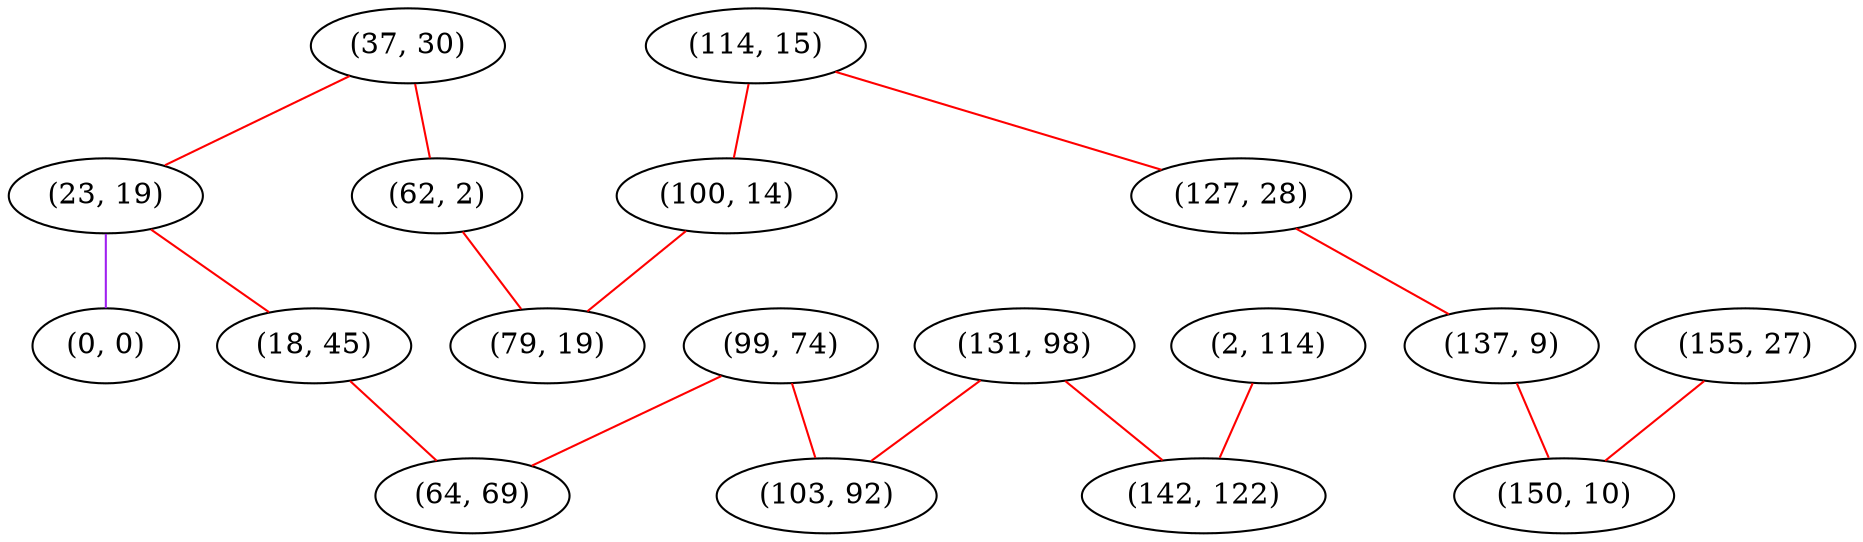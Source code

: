 graph "" {
"(37, 30)";
"(23, 19)";
"(131, 98)";
"(0, 0)";
"(155, 27)";
"(2, 114)";
"(114, 15)";
"(99, 74)";
"(62, 2)";
"(18, 45)";
"(100, 14)";
"(127, 28)";
"(142, 122)";
"(64, 69)";
"(137, 9)";
"(103, 92)";
"(79, 19)";
"(150, 10)";
"(37, 30)" -- "(23, 19)"  [color=red, key=0, weight=1];
"(37, 30)" -- "(62, 2)"  [color=red, key=0, weight=1];
"(23, 19)" -- "(18, 45)"  [color=red, key=0, weight=1];
"(23, 19)" -- "(0, 0)"  [color=purple, key=0, weight=4];
"(131, 98)" -- "(103, 92)"  [color=red, key=0, weight=1];
"(131, 98)" -- "(142, 122)"  [color=red, key=0, weight=1];
"(155, 27)" -- "(150, 10)"  [color=red, key=0, weight=1];
"(2, 114)" -- "(142, 122)"  [color=red, key=0, weight=1];
"(114, 15)" -- "(127, 28)"  [color=red, key=0, weight=1];
"(114, 15)" -- "(100, 14)"  [color=red, key=0, weight=1];
"(99, 74)" -- "(103, 92)"  [color=red, key=0, weight=1];
"(99, 74)" -- "(64, 69)"  [color=red, key=0, weight=1];
"(62, 2)" -- "(79, 19)"  [color=red, key=0, weight=1];
"(18, 45)" -- "(64, 69)"  [color=red, key=0, weight=1];
"(100, 14)" -- "(79, 19)"  [color=red, key=0, weight=1];
"(127, 28)" -- "(137, 9)"  [color=red, key=0, weight=1];
"(137, 9)" -- "(150, 10)"  [color=red, key=0, weight=1];
}

